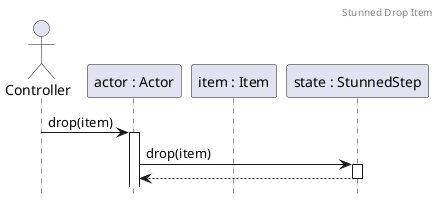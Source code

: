 @startuml StunnedDropItem
header Stunned Drop Item

hide footbox
autoactivate on

actor A as "Controller"
participant B as "actor : Actor"
participant D as "item : Item"
participant C as "state : StunnedStep"
A -> B : drop(item)
B -> C : drop(item)
return

@enduml